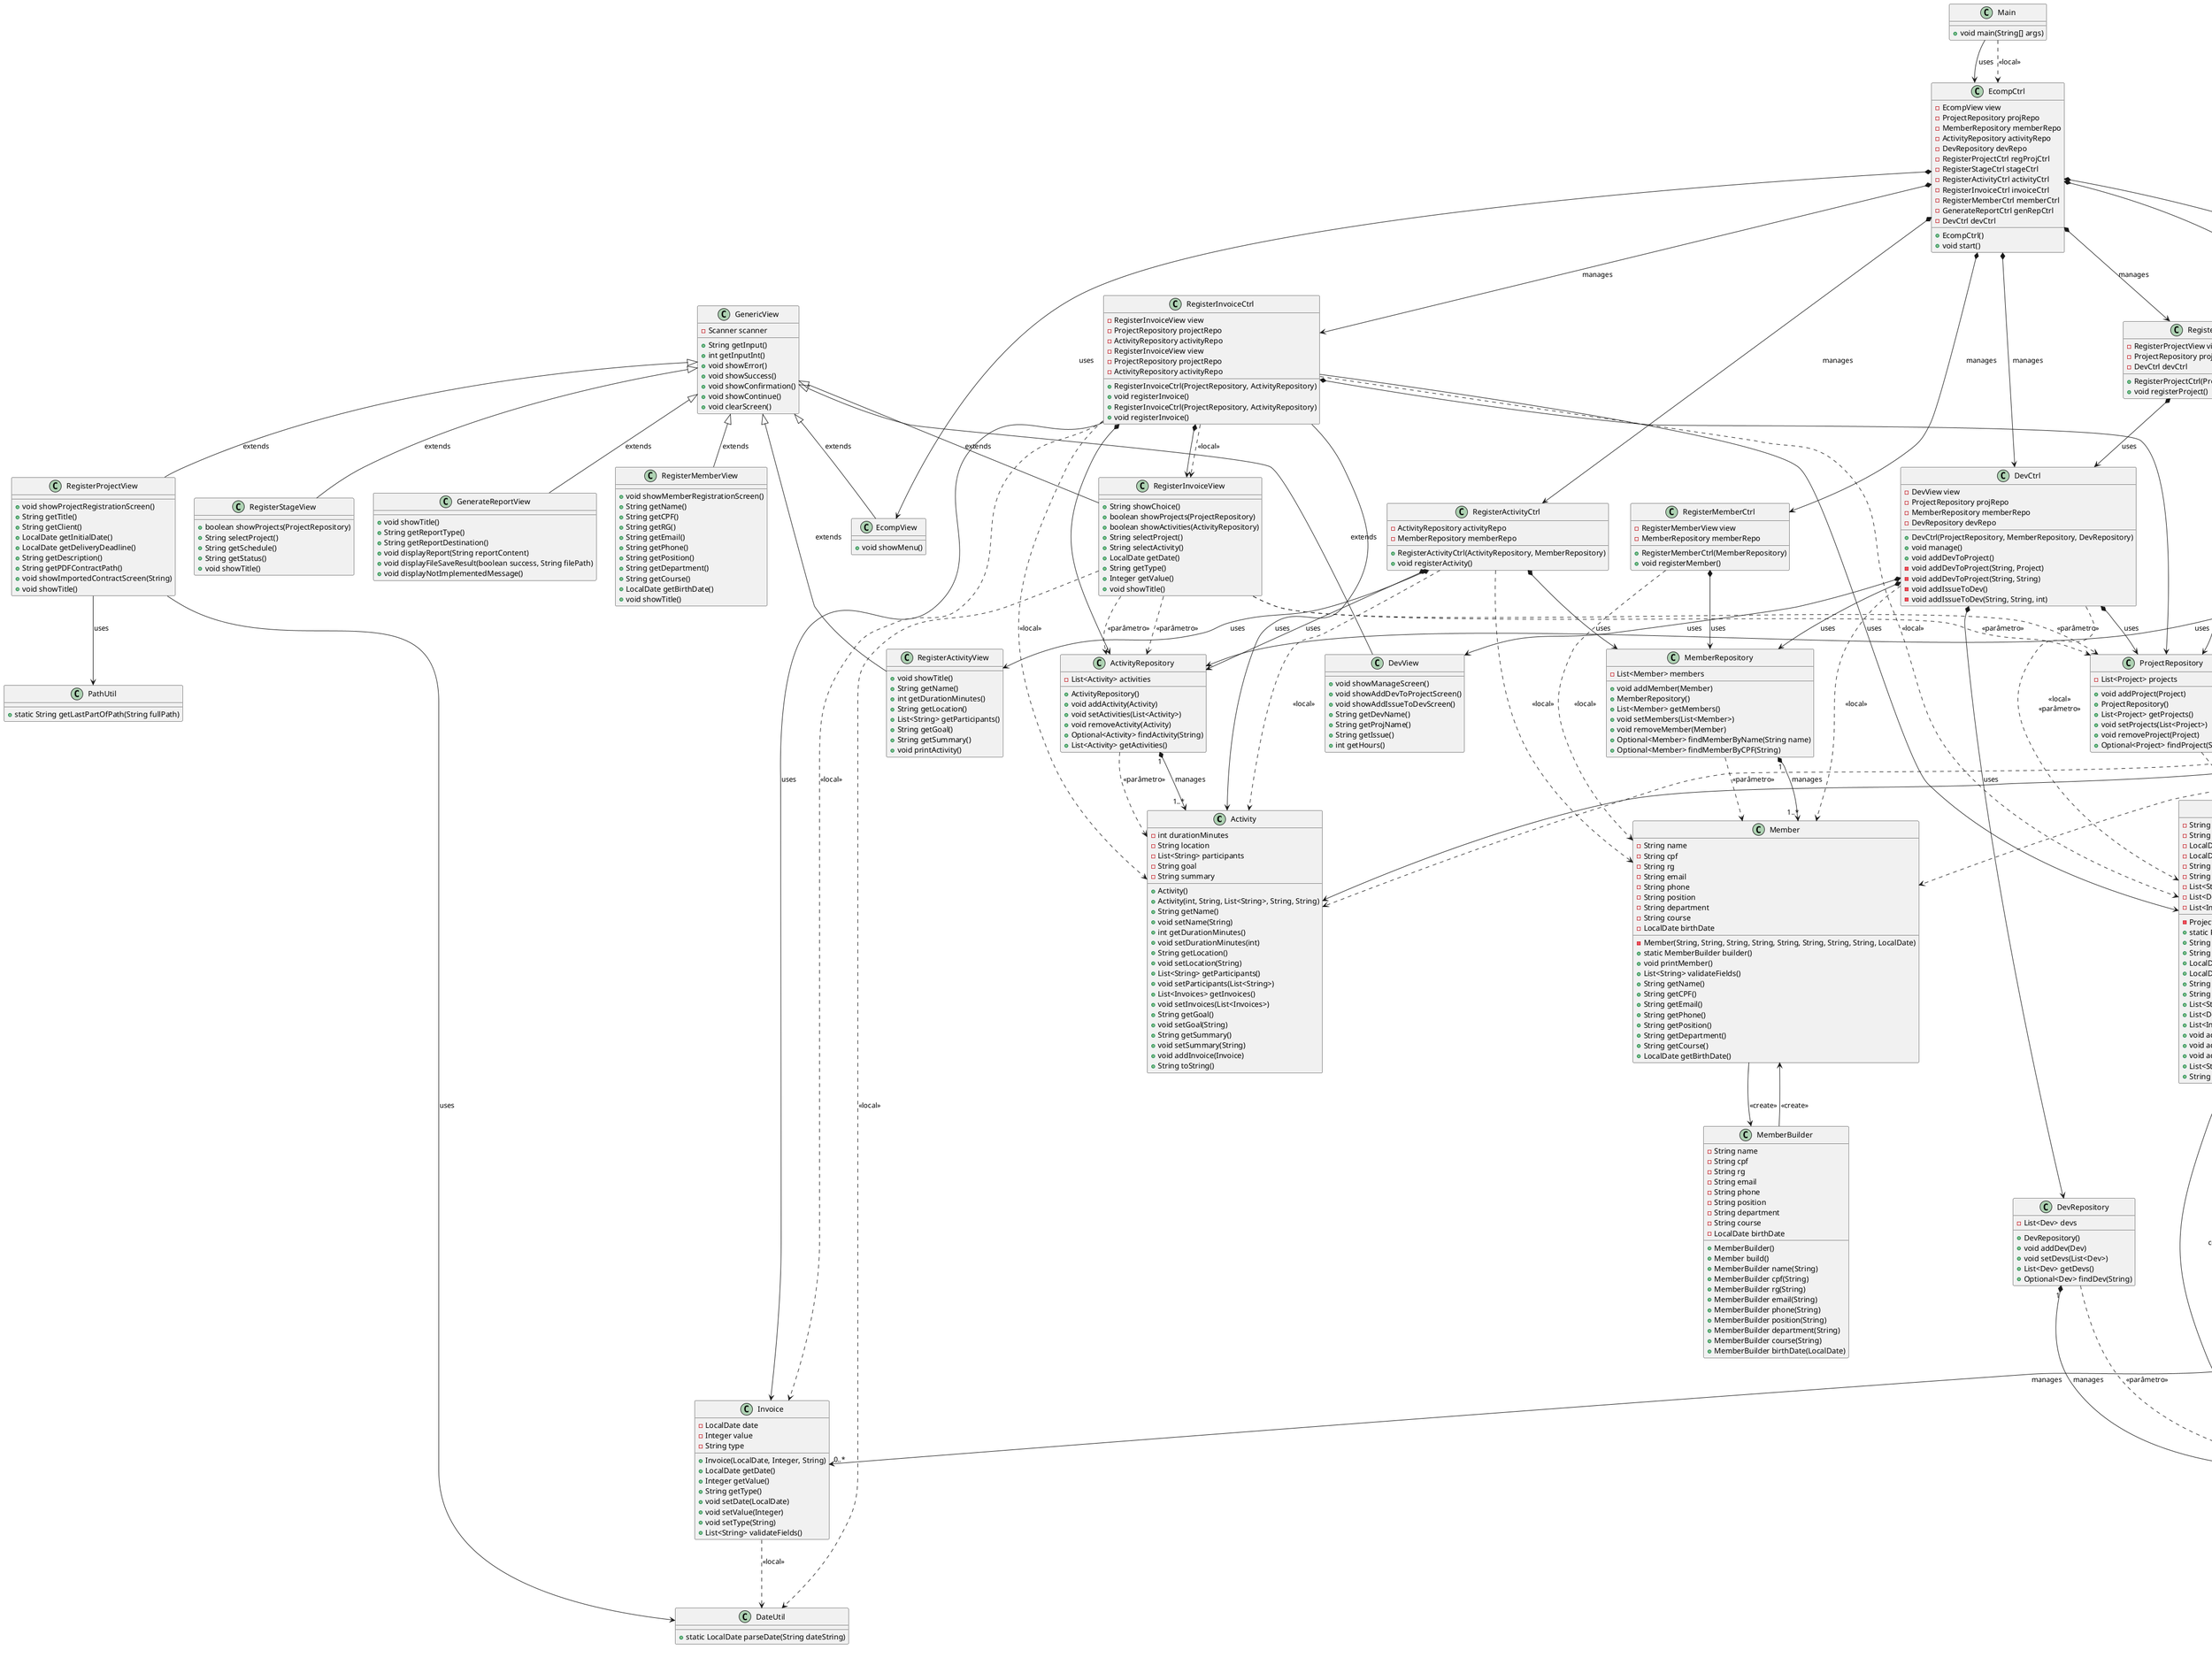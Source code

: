 @startuml
class Activity {
    - int durationMinutes
    - String location
    - List<String> participants
    - String goal
    - String summary
    + Activity()
    + Activity(int, String, List<String>, String, String)
    + String getName()
    + void setName(String)
    + int getDurationMinutes()
    + void setDurationMinutes(int)
    + String getLocation()
    + void setLocation(String)
    + List<String> getParticipants()
    + void setParticipants(List<String>)
    + List<Invoices> getInvoices()
    + void setInvoices(List<Invoices>)
    + String getGoal()
    + void setGoal(String)
    + String getSummary()
    + void setSummary(String)
    + void addInvoice(Invoice)
    + String toString()
}

class Dev {
    - String proj
    - final Member member
    - Map<String, Integer> issues
    + Dev(Member, String)
    + void addIssue(String, int)
    + void setIssues(Map<String, Integer> issues)
    + Member getMember()
    + Map<String, Integer> getIssues()
}

class Member {
    - String name
    - String cpf
    - String rg
    - String email
    - String phone
    - String position
    - String department
    - String course
    - LocalDate birthDate
    - Member(String, String, String, String, String, String, String, String, LocalDate)
    + static MemberBuilder builder()
    + void printMember()
    + List<String> validateFields()
    + String getName()
    + String getCPF()
    + String getEmail()
    + String getPhone()
    + String getPosition()
    + String getDepartment()
    + String getCourse()
    + LocalDate getBirthDate()
}

class MemberBuilder {
    - String name
    - String cpf
    - String rg
    - String email
    - String phone
    - String position
    - String department
    - String course
    - LocalDate birthDate
    + MemberBuilder()
    + Member build()
    + MemberBuilder name(String)
    + MemberBuilder cpf(String)
    + MemberBuilder rg(String)
    + MemberBuilder email(String)
    + MemberBuilder phone(String)
    + MemberBuilder position(String)
    + MemberBuilder department(String)
    + MemberBuilder course(String)
    + MemberBuilder birthDate(LocalDate)
}

class Project {
    - String title
    - String client
    - LocalDate startDate
    - LocalDate deliveryDeadline
    - String description
    - String contractPDF
    - List<Stage> stages
    - List<Dev> devs
    - List<Invoice> invoices;
    - Project(String, String, LocalDate, LocalDate, String, String, List<Stage>, List<Dev>, List<Invoice>)
    + static ProjectBuilder builder()
    + String getTitle()
    + String getClient()
    + LocalDate getStartDate()
    + LocalDate getDeliveryDeadline()
    + String getDescription()
    + String getContractPDF()
    + List<Stage> getStages()
    + List<Dev> getDevs()
    + List<Invoices> getInvoices()
    + void addDev(Dev)
    + void addStage(Stage)
    + void addInvoice(Invoice)
    + List<String> validateFields()
    + String toString()
}

class ProjectBuilder {
    - String title
    - String client
    - LocalDate startDate
    - LocalDate deliveryDeadline
    - String description
    - String contractPDF
    - List<Stage> stages
    - List<Dev> devs
    - List<Invoice> invoices;
    + ProjectBuilder()
    + ProjectBuilder title(String)
    + ProjectBuilder client(String)
    + ProjectBuilder startDate(LocalDate)
    + ProjectBuilder deliveryDeadline(LocalDate)
    + ProjectBuilder description(String)
    + ProjectBuilder contractPDF(String)
    + ProjectBuilder stages(List<Stage>)
    + ProjectBuilder devs(List<Dev> devs)
    + ProjectBuilder invoices(List<Invoice> invoices)
    + Project build()
}

class Stage {
    - String schedule
    - String status
    + Stage(String, String)
    + static StageBuilder builder()
    + String getSchedule()
    + String getStatus()
    + void setStatus(String)
    + void setSchedule(String)
    + List<String> validateFields()
}

class StageBuilder {
    - String schedule
    - String status
    - StageBuilder()
    + Stage build()
    + StageBuilder schedule(String)
    + StageBuilder status(String)
}

class ActivityRepository {
    - List<Activity> activities
    + ActivityRepository()
    + void addActivity(Activity)
    + void setActivities(List<Activity>)
    + void removeActivity(Activity)
    + Optional<Activity> findActivity(String)
    + List<Activity> getActivities()
}

class DevRepository {
    - List<Dev> devs
    + DevRepository()
    + void addDev(Dev)
    + void setDevs(List<Dev>)
    + List<Dev> getDevs()
    + Optional<Dev> findDev(String)
}

class MemberRepository {
    - List<Member> members
    + void addMember(Member)
    + MemberRepository()
    + List<Member> getMembers()
    + void setMembers(List<Member>)
    + void removeMember(Member)
    + Optional<Member> findMemberByName(String name)
    + Optional<Member> findMemberByCPF(String)
}

class ProjectRepository {
    - List<Project> projects
    + void addProject(Project)
    + ProjectRepository()
    + List<Project> getProjects()
    + void setProjects(List<Project>)
    + void removeProject(Project)
    + Optional<Project> findProject(String)
}

class GenericView {
    - Scanner scanner
    + String getInput()
    + int getInputInt()
    + void showError()
    + void showSuccess()
    + void showConfirmation()
    + void showContinue()
    + void clearScreen()
}

class DevView {
    + void showManageScreen()
    + void showAddDevToProjectScreen()
    + void showAddIssueToDevScreen()
    + String getDevName()
    + String getProjName()
    + String getIssue()
    + int getHours()
}

class EcompView {
    + void showMenu()
}

class RegisterActivityView {
    + void showTitle()
    + String getName()
    + int getDurationMinutes()
    + String getLocation()
    + List<String> getParticipants()
    + String getGoal()
    + String getSummary()
    + void printActivity()
}

class RegisterMemberView {
    + void showMemberRegistrationScreen()
    + String getName()
    + String getCPF()
    + String getRG()
    + String getEmail()
    + String getPhone()
    + String getPosition()
    + String getDepartment()
    + String getCourse()
    + LocalDate getBirthDate()
    + void showTitle()
}

class RegisterProjectView {
    + void showProjectRegistrationScreen()
    + String getTitle()
    + String getClient()
    + LocalDate getInitialDate()
    + LocalDate getDeliveryDeadline()
    + String getDescription()
    + String getPDFContractPath()
    + void showImportedContractScreen(String)
    + void showTitle()
}

class RegisterStageView {
    + boolean showProjects(ProjectRepository)
    + String selectProject()
    + String getSchedule()
    + String getStatus()
    + void showTitle()
}

class DevCtrl {
    - DevView view
    - ProjectRepository projRepo
    - MemberRepository memberRepo
    - DevRepository devRepo
    + DevCtrl(ProjectRepository, MemberRepository, DevRepository)
    + void manage()
    + void addDevToProject()
    - void addDevToProject(String, Project)
    - void addDevToProject(String, String)
    - void addIssueToDev()
    - void addIssueToDev(String, String, int)
}

class EcompCtrl {
    - EcompView view
    - ProjectRepository projRepo
    - MemberRepository memberRepo
    - ActivityRepository activityRepo
    - DevRepository devRepo
    - RegisterProjectCtrl regProjCtrl
    - RegisterStageCtrl stageCtrl
    - RegisterActivityCtrl activityCtrl
    - RegisterInvoiceCtrl invoiceCtrl
    - RegisterMemberCtrl memberCtrl
    - GenerateReportCtrl genRepCtrl
    - DevCtrl devCtrl
    + EcompCtrl()
    + void start()
}

class RegisterActivityCtrl {
    - ActivityRepository activityRepo
    - MemberRepository memberRepo
    + RegisterActivityCtrl(ActivityRepository, MemberRepository)
    + void registerActivity()
}

class RegisterInvoiceCtrl {
    - RegisterInvoiceView view
    - ProjectRepository projectRepo
    - ActivityRepository activityRepo
    + RegisterInvoiceCtrl(ProjectRepository, ActivityRepository)
    + void registerInvoice()
}

class RegisterMemberCtrl {
    - RegisterMemberView view
    - MemberRepository memberRepo
    + RegisterMemberCtrl(MemberRepository)
    + void registerMember()
}

class RegisterProjectCtrl {
    - RegisterProjectView view
    - ProjectRepository projectRepo
    - DevCtrl devCtrl
    + RegisterProjectCtrl(ProjectRepository, DevCtrl)
    + void registerProject()
}

class RegisterStageCtrl {
    - RegisterStageView view
    - ProjectRepository projectRepo
    + RegisterStageCtrl(ProjectRepository)
    + void registerStage()
}

class Main {
    + void main(String[] args)
}

class GenerateReportCtrl {
    - ProjectRepository projectRepo
    - ActivityRepository activityRepo
    - GenerateReportView view
    + GenerateReportCtrl(ProjectRepository, ActivityRepository)
    + void generateReport()
    - String getProjectReportContent()
    - String getFinancialReportContent()
    - boolean saveReportToFile(String content, String filePath)
}

class RegisterInvoiceCtrl {
    - RegisterInvoiceView view
    - ProjectRepository projectRepo
    - ActivityRepository activityRepo
    + RegisterInvoiceCtrl(ProjectRepository, ActivityRepository)
    + void registerInvoice()
}

class GenerateReportView {
    + void showTitle()
    + String getReportType()
    + String getReportDestination()
    + void displayReport(String reportContent)
    + void displayFileSaveResult(boolean success, String filePath)
    + void displayNotImplementedMessage()
}

class RegisterInvoiceView {
    + String showChoice()
    + boolean showProjects(ProjectRepository)
    + boolean showActivities(ActivityRepository)
    + String selectProject()
    + String selectActivity()
    + LocalDate getDate()
    + String getType()
    + Integer getValue()
    + void showTitle()
}

class Invoice {
    - LocalDate date
    - Integer value
    - String type
    + Invoice(LocalDate, Integer, String)
    + LocalDate getDate()
    + Integer getValue()
    + String getType()
    + void setDate(LocalDate)
    + void setValue(Integer)
    + void setType(String)
    + List<String> validateFields()
}

class DateUtil {
    + static LocalDate parseDate(String dateString)
}

class PathUtil {
    + static String getLastPartOfPath(String fullPath)
}

' Existing Relationships
Main --> EcompCtrl : "uses"
Main ..> EcompCtrl : <<local>>

RegisterInvoiceCtrl ..> RegisterInvoiceView : <<local>>

RegisterInvoiceView ..> ProjectRepository : <<parâmetro>>
RegisterInvoiceView ..> ActivityRepository : <<parâmetro>>
RegisterInvoiceView ..> DateUtil : <<local>>

Invoice ..> DateUtil : <<local>>

Project "1" *--> "0..*" Stage : "contains"
Project "1" *--> "0..*" Dev : "contains"

ActivityRepository "1" *--> "1..*" Activity : "manages"
DevRepository "1" *--> "1..*" Dev : "manages"
MemberRepository "1" *--> "1..*" Member : "manages"
ProjectRepository "1" *--> "1..*" Project : "manages"

GenericView <|-- DevView : "extends"
GenericView <|-- EcompView : "extends"
GenericView <|-- RegisterActivityView : "extends"
GenericView <|-- GenerateReportView : "extends"
GenericView <|-- RegisterInvoiceView : "extends"
GenericView <|-- RegisterMemberView : "extends"
GenericView <|-- RegisterProjectView : "extends"
GenericView <|-- RegisterStageView : "extends"

RegisterProjectView --> DateUtil : "uses"
RegisterProjectView --> PathUtil : "uses"

EcompCtrl *--> RegisterProjectCtrl : "manages"
EcompCtrl *--> RegisterStageCtrl : "manages"
EcompCtrl *--> RegisterActivityCtrl : "manages"
EcompCtrl *--> RegisterInvoiceCtrl : "manages"
EcompCtrl *--> RegisterMemberCtrl : "manages"
EcompCtrl *--> GenerateReportCtrl : "manages"
EcompCtrl *--> DevCtrl : "manages"
EcompCtrl *--> EcompView : "uses"

DevCtrl *--> DevRepository : "uses"
DevCtrl *--> ProjectRepository : "uses"
DevCtrl *--> MemberRepository : "uses" 
DevCtrl *--> DevView : "uses"

RegisterActivityCtrl *--> ActivityRepository : "uses"
RegisterActivityCtrl *--> MemberRepository : "uses"
RegisterActivityCtrl *--> RegisterActivityView : "uses"

RegisterMemberCtrl *--> MemberRepository : "uses"

RegisterProjectCtrl *--> ProjectRepository : "uses"
RegisterProjectCtrl *--> DevCtrl : "uses"

RegisterStageCtrl *--> ProjectRepository : "uses"

Project "1" *--> "0..*" Stage : "contains"
Project "1" *--> "0..*" Dev : "contains"

DevCtrl ..> Project : "<<local>>\n<<parâmetro>>"
DevCtrl ..> Member : "<<local>>"

RegisterProjectCtrl ..> Project : "<<local>>"
RegisterProjectCtrl ..> Dev : "<<local>>"

RegisterStageCtrl ..> Project : "<<local>>"
RegisterStageCtrl ..> Stage : "<<local>>"

RegisterActivityCtrl ..> Activity : "<<local>>"
RegisterActivityCtrl ..> Member: "<<local>>"

RegisterMemberCtrl ..> Member : "<<local>>"
MemberRepository ..> Member : "<<parâmetro>>"
DevRepository ..> Dev : "<<parâmetro>>"
ProjectRepository ..> Project : "<<parâmetro>>"
ActivityRepository ..> Activity : "<<parâmetro>>"

RegisterInvoiceCtrl *--> RegisterInvoiceView
RegisterInvoiceCtrl *--> ProjectRepository
RegisterInvoiceCtrl *--> ActivityRepository

RegisterInvoiceCtrl --> Invoice : "uses"
RegisterInvoiceCtrl --> Activity : "uses"
RegisterInvoiceCtrl --> Project : "uses"

RegisterInvoiceCtrl ..> Invoice : "<<local>>"
RegisterInvoiceCtrl ..> Activity : "<<local>>"
RegisterInvoiceCtrl ..> Project : "<<local>>"

GenerateReportCtrl *--> ProjectRepository : "uses"
GenerateReportCtrl *--> ActivityRepository : "uses"

GenerateReportCtrl --> Stage : "uses"
GenerateReportCtrl --> Dev : "uses" 
GenerateReportCtrl --> Project : "uses"
GenerateReportCtrl --> Activity : "uses"

GenerateReportCtrl ..> Stage : "<<local>>"
GenerateReportCtrl ..> Activity : "<<local>>"
GenerateReportCtrl ..> Project : "<<local>>"
GenerateReportCtrl ..> Dev : "<<local>>"
GenerateReportCtrl ..> Member : "<<local>>"

Project --> ProjectBuilder : "<<create>>"
ProjectBuilder --> Project : "<<creates>>"
ProjectBuilder "1" *--> "0..*" Stage : "manages"
ProjectBuilder "1" *--> "0..*" Dev : "manages"
ProjectBuilder "1" *--> "0..*" Invoice : "manages"

Stage --> StageBuilder : "<<create>>"
StageBuilder --> Stage : "<<create>>"

Member --> MemberBuilder : "<<create>>"
MemberBuilder --> Member : "<<create>>"

RegisterInvoiceView ..> ProjectRepository : "<<parâmetro>>"
RegisterInvoiceView ..> ActivityRepository : "<<parâmetro>>"

@enduml
